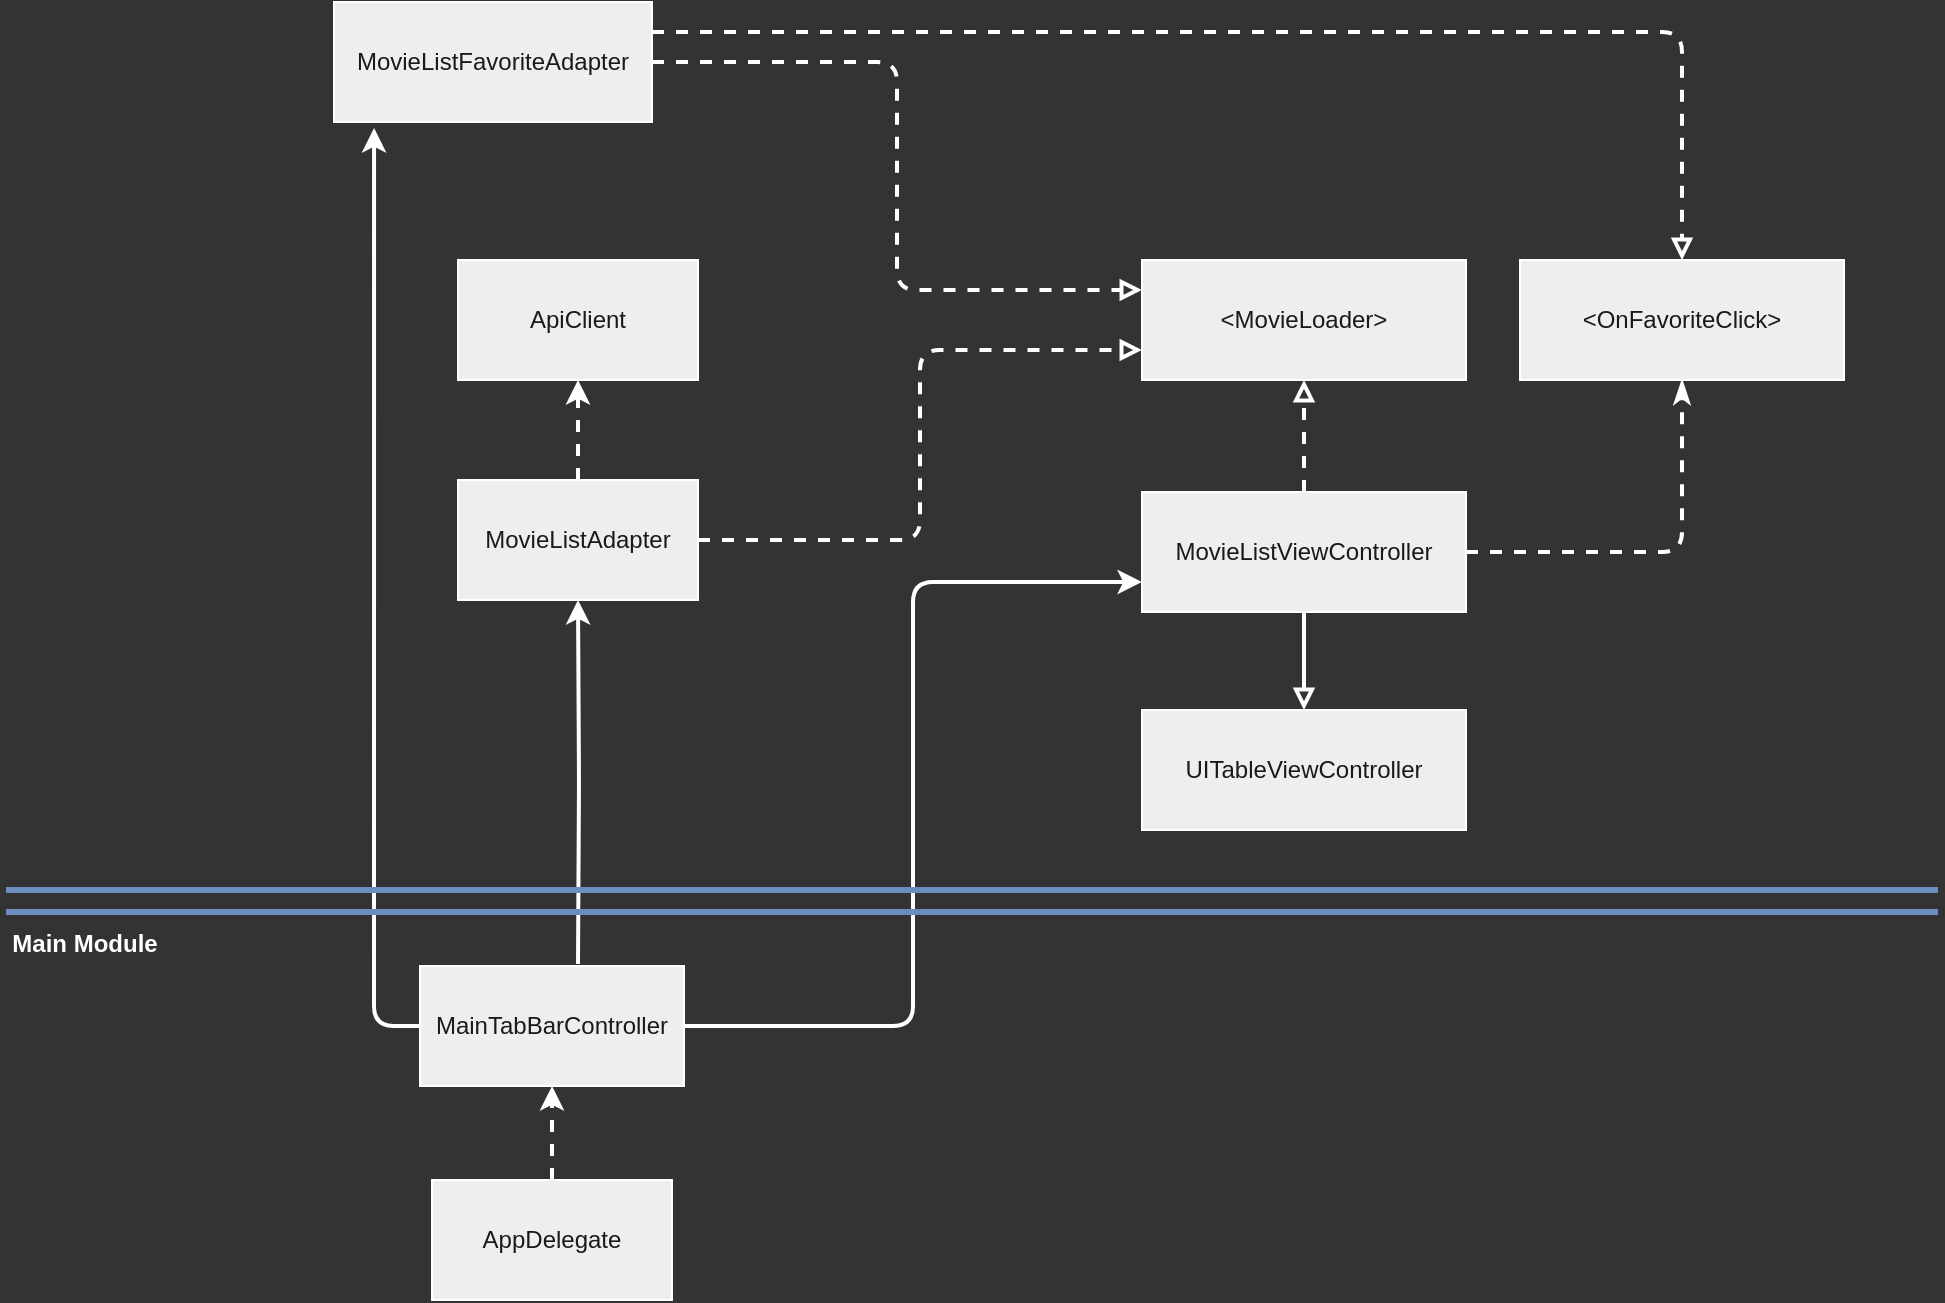 <mxfile version="16.5.1" type="device"><diagram id="voWq7XZD5NK__2FH7UIG" name="Page-1"><mxGraphModel dx="946" dy="600" grid="0" gridSize="10" guides="1" tooltips="1" connect="1" arrows="1" fold="1" page="0" pageScale="1" pageWidth="827" pageHeight="1169" background="#333333" math="0" shadow="0"><root><mxCell id="0"/><mxCell id="1" parent="0"/><mxCell id="vVQiKzEhm0LrUmFtFVfV-3" style="edgeStyle=orthogonalEdgeStyle;curved=0;rounded=1;sketch=0;orthogonalLoop=1;jettySize=auto;html=1;entryX=0.5;entryY=0;entryDx=0;entryDy=0;fontColor=#FFFFFF;strokeColor=#FFFFFF;strokeWidth=2;endArrow=block;endFill=0;" edge="1" parent="1" source="vVQiKzEhm0LrUmFtFVfV-1" target="vVQiKzEhm0LrUmFtFVfV-2"><mxGeometry relative="1" as="geometry"/></mxCell><mxCell id="vVQiKzEhm0LrUmFtFVfV-5" style="edgeStyle=orthogonalEdgeStyle;curved=0;rounded=1;sketch=0;orthogonalLoop=1;jettySize=auto;html=1;entryX=0.5;entryY=1;entryDx=0;entryDy=0;fontColor=#FFFFFF;endArrow=block;endFill=0;strokeColor=#FFFFFF;strokeWidth=2;dashed=1;" edge="1" parent="1" source="vVQiKzEhm0LrUmFtFVfV-1" target="vVQiKzEhm0LrUmFtFVfV-4"><mxGeometry relative="1" as="geometry"/></mxCell><mxCell id="vVQiKzEhm0LrUmFtFVfV-7" style="edgeStyle=orthogonalEdgeStyle;curved=0;rounded=1;sketch=0;orthogonalLoop=1;jettySize=auto;html=1;entryX=0.5;entryY=1;entryDx=0;entryDy=0;dashed=1;fontColor=#FFFFFF;endArrow=classicThin;endFill=1;strokeColor=#FFFFFF;strokeWidth=2;" edge="1" parent="1" source="vVQiKzEhm0LrUmFtFVfV-1" target="vVQiKzEhm0LrUmFtFVfV-6"><mxGeometry relative="1" as="geometry"/></mxCell><mxCell id="vVQiKzEhm0LrUmFtFVfV-1" value="MovieListViewController" style="rounded=0;whiteSpace=wrap;html=1;sketch=0;fontColor=#1A1A1A;strokeColor=#FFFFFF;fillColor=#EEEEEE;" vertex="1" parent="1"><mxGeometry x="573" y="410" width="162" height="60" as="geometry"/></mxCell><mxCell id="vVQiKzEhm0LrUmFtFVfV-2" value="UITableViewController" style="rounded=0;whiteSpace=wrap;html=1;sketch=0;fontColor=#1A1A1A;strokeColor=#FFFFFF;fillColor=#EEEEEE;" vertex="1" parent="1"><mxGeometry x="573" y="519" width="162" height="60" as="geometry"/></mxCell><mxCell id="vVQiKzEhm0LrUmFtFVfV-4" value="&amp;lt;MovieLoader&amp;gt;" style="rounded=0;whiteSpace=wrap;html=1;sketch=0;fontColor=#1A1A1A;strokeColor=#FFFFFF;fillColor=#EEEEEE;" vertex="1" parent="1"><mxGeometry x="573" y="294" width="162" height="60" as="geometry"/></mxCell><mxCell id="vVQiKzEhm0LrUmFtFVfV-6" value="&amp;lt;OnFavoriteClick&amp;gt;" style="rounded=0;whiteSpace=wrap;html=1;sketch=0;fontColor=#1A1A1A;strokeColor=#FFFFFF;fillColor=#EEEEEE;" vertex="1" parent="1"><mxGeometry x="762" y="294" width="162" height="60" as="geometry"/></mxCell><mxCell id="vVQiKzEhm0LrUmFtFVfV-9" style="edgeStyle=orthogonalEdgeStyle;curved=0;rounded=1;sketch=0;orthogonalLoop=1;jettySize=auto;html=1;entryX=0;entryY=0.75;entryDx=0;entryDy=0;dashed=1;fontColor=#FFFFFF;endArrow=block;endFill=0;strokeColor=#FFFFFF;strokeWidth=2;" edge="1" parent="1" source="vVQiKzEhm0LrUmFtFVfV-8" target="vVQiKzEhm0LrUmFtFVfV-4"><mxGeometry relative="1" as="geometry"/></mxCell><mxCell id="vVQiKzEhm0LrUmFtFVfV-14" style="edgeStyle=orthogonalEdgeStyle;curved=0;rounded=1;sketch=0;orthogonalLoop=1;jettySize=auto;html=1;entryX=0.5;entryY=1;entryDx=0;entryDy=0;dashed=1;fontColor=#FFFFFF;endArrow=classic;endFill=1;strokeColor=#FFFFFF;strokeWidth=2;" edge="1" parent="1" source="vVQiKzEhm0LrUmFtFVfV-8" target="vVQiKzEhm0LrUmFtFVfV-12"><mxGeometry relative="1" as="geometry"/></mxCell><mxCell id="vVQiKzEhm0LrUmFtFVfV-8" value="MovieListAdapter" style="whiteSpace=wrap;html=1;rounded=0;sketch=0;fontColor=#1A1A1A;strokeColor=#FFFFFF;fillColor=#EEEEEE;" vertex="1" parent="1"><mxGeometry x="231" y="404" width="120" height="60" as="geometry"/></mxCell><mxCell id="vVQiKzEhm0LrUmFtFVfV-26" style="edgeStyle=orthogonalEdgeStyle;curved=0;rounded=1;sketch=0;orthogonalLoop=1;jettySize=auto;html=1;entryX=0;entryY=0.25;entryDx=0;entryDy=0;fontColor=#FFFFFF;endArrow=block;endFill=0;strokeColor=#FFFFFF;strokeWidth=2;dashed=1;" edge="1" parent="1" source="vVQiKzEhm0LrUmFtFVfV-10" target="vVQiKzEhm0LrUmFtFVfV-4"><mxGeometry relative="1" as="geometry"/></mxCell><mxCell id="vVQiKzEhm0LrUmFtFVfV-29" style="edgeStyle=orthogonalEdgeStyle;curved=0;rounded=1;sketch=0;orthogonalLoop=1;jettySize=auto;html=1;exitX=1;exitY=0.25;exitDx=0;exitDy=0;entryX=0.5;entryY=0;entryDx=0;entryDy=0;dashed=1;fontColor=#FFFFFF;endArrow=block;endFill=0;strokeColor=#FFFFFF;strokeWidth=2;" edge="1" parent="1" source="vVQiKzEhm0LrUmFtFVfV-10" target="vVQiKzEhm0LrUmFtFVfV-6"><mxGeometry relative="1" as="geometry"/></mxCell><mxCell id="vVQiKzEhm0LrUmFtFVfV-10" value="MovieListFavoriteAdapter" style="whiteSpace=wrap;html=1;rounded=0;sketch=0;fontColor=#1A1A1A;strokeColor=#FFFFFF;fillColor=#EEEEEE;" vertex="1" parent="1"><mxGeometry x="169" y="165" width="159" height="60" as="geometry"/></mxCell><mxCell id="vVQiKzEhm0LrUmFtFVfV-12" value="ApiClient" style="whiteSpace=wrap;html=1;rounded=0;sketch=0;fontColor=#1A1A1A;strokeColor=#FFFFFF;fillColor=#EEEEEE;" vertex="1" parent="1"><mxGeometry x="231" y="294" width="120" height="60" as="geometry"/></mxCell><mxCell id="vVQiKzEhm0LrUmFtFVfV-18" value="" style="edgeStyle=orthogonalEdgeStyle;curved=0;rounded=1;sketch=0;orthogonalLoop=1;jettySize=auto;html=1;dashed=1;fontColor=#FFFFFF;endArrow=classic;endFill=1;strokeColor=#FFFFFF;strokeWidth=2;" edge="1" parent="1" source="vVQiKzEhm0LrUmFtFVfV-15" target="vVQiKzEhm0LrUmFtFVfV-17"><mxGeometry relative="1" as="geometry"/></mxCell><mxCell id="vVQiKzEhm0LrUmFtFVfV-15" value="AppDelegate" style="whiteSpace=wrap;html=1;rounded=0;sketch=0;fontColor=#1A1A1A;strokeColor=#FFFFFF;fillColor=#EEEEEE;" vertex="1" parent="1"><mxGeometry x="218" y="754" width="120" height="60" as="geometry"/></mxCell><mxCell id="vVQiKzEhm0LrUmFtFVfV-19" style="edgeStyle=orthogonalEdgeStyle;curved=0;rounded=1;sketch=0;orthogonalLoop=1;jettySize=auto;html=1;entryX=0;entryY=0.75;entryDx=0;entryDy=0;fontColor=#FFFFFF;endArrow=classic;endFill=1;strokeColor=#FFFFFF;strokeWidth=2;" edge="1" parent="1" source="vVQiKzEhm0LrUmFtFVfV-17" target="vVQiKzEhm0LrUmFtFVfV-1"><mxGeometry relative="1" as="geometry"/></mxCell><mxCell id="vVQiKzEhm0LrUmFtFVfV-20" style="edgeStyle=orthogonalEdgeStyle;curved=0;rounded=1;sketch=0;orthogonalLoop=1;jettySize=auto;html=1;exitX=0;exitY=0.5;exitDx=0;exitDy=0;fontColor=#FFFFFF;endArrow=classic;endFill=1;strokeColor=#FFFFFF;strokeWidth=2;entryX=0.126;entryY=1.05;entryDx=0;entryDy=0;entryPerimeter=0;" edge="1" parent="1" source="vVQiKzEhm0LrUmFtFVfV-17" target="vVQiKzEhm0LrUmFtFVfV-10"><mxGeometry relative="1" as="geometry"><mxPoint x="264" y="234" as="targetPoint"/></mxGeometry></mxCell><mxCell id="vVQiKzEhm0LrUmFtFVfV-25" style="edgeStyle=orthogonalEdgeStyle;curved=0;rounded=1;sketch=0;orthogonalLoop=1;jettySize=auto;html=1;fontColor=#FFFFFF;endArrow=classic;endFill=1;strokeColor=#FFFFFF;strokeWidth=2;entryX=0.5;entryY=1;entryDx=0;entryDy=0;" edge="1" parent="1" target="vVQiKzEhm0LrUmFtFVfV-8"><mxGeometry relative="1" as="geometry"><mxPoint x="198" y="331" as="targetPoint"/><mxPoint x="291" y="646" as="sourcePoint"/></mxGeometry></mxCell><mxCell id="vVQiKzEhm0LrUmFtFVfV-17" value="MainTabBarController" style="whiteSpace=wrap;html=1;fillColor=#EEEEEE;strokeColor=#FFFFFF;fontColor=#1A1A1A;rounded=0;sketch=0;" vertex="1" parent="1"><mxGeometry x="212" y="647" width="132" height="60" as="geometry"/></mxCell><mxCell id="vVQiKzEhm0LrUmFtFVfV-22" value="" style="endArrow=none;html=1;rounded=1;sketch=0;fontColor=#FFFFFF;strokeColor=#6c8ebf;strokeWidth=3;curved=0;fillColor=#dae8fc;" edge="1" parent="1"><mxGeometry width="50" height="50" relative="1" as="geometry"><mxPoint x="5" y="609" as="sourcePoint"/><mxPoint x="971" y="609" as="targetPoint"/></mxGeometry></mxCell><mxCell id="vVQiKzEhm0LrUmFtFVfV-23" value="" style="endArrow=none;html=1;rounded=1;sketch=0;fontColor=#FFFFFF;strokeColor=#6c8ebf;strokeWidth=3;curved=0;fillColor=#dae8fc;" edge="1" parent="1"><mxGeometry width="50" height="50" relative="1" as="geometry"><mxPoint x="5" y="620" as="sourcePoint"/><mxPoint x="971" y="620" as="targetPoint"/></mxGeometry></mxCell><mxCell id="vVQiKzEhm0LrUmFtFVfV-24" value="Main Module" style="text;html=1;align=center;verticalAlign=middle;resizable=0;points=[];autosize=1;fontColor=#FFFFFF;fontStyle=1" vertex="1" parent="1"><mxGeometry x="2" y="627" width="83" height="18" as="geometry"/></mxCell></root></mxGraphModel></diagram></mxfile>